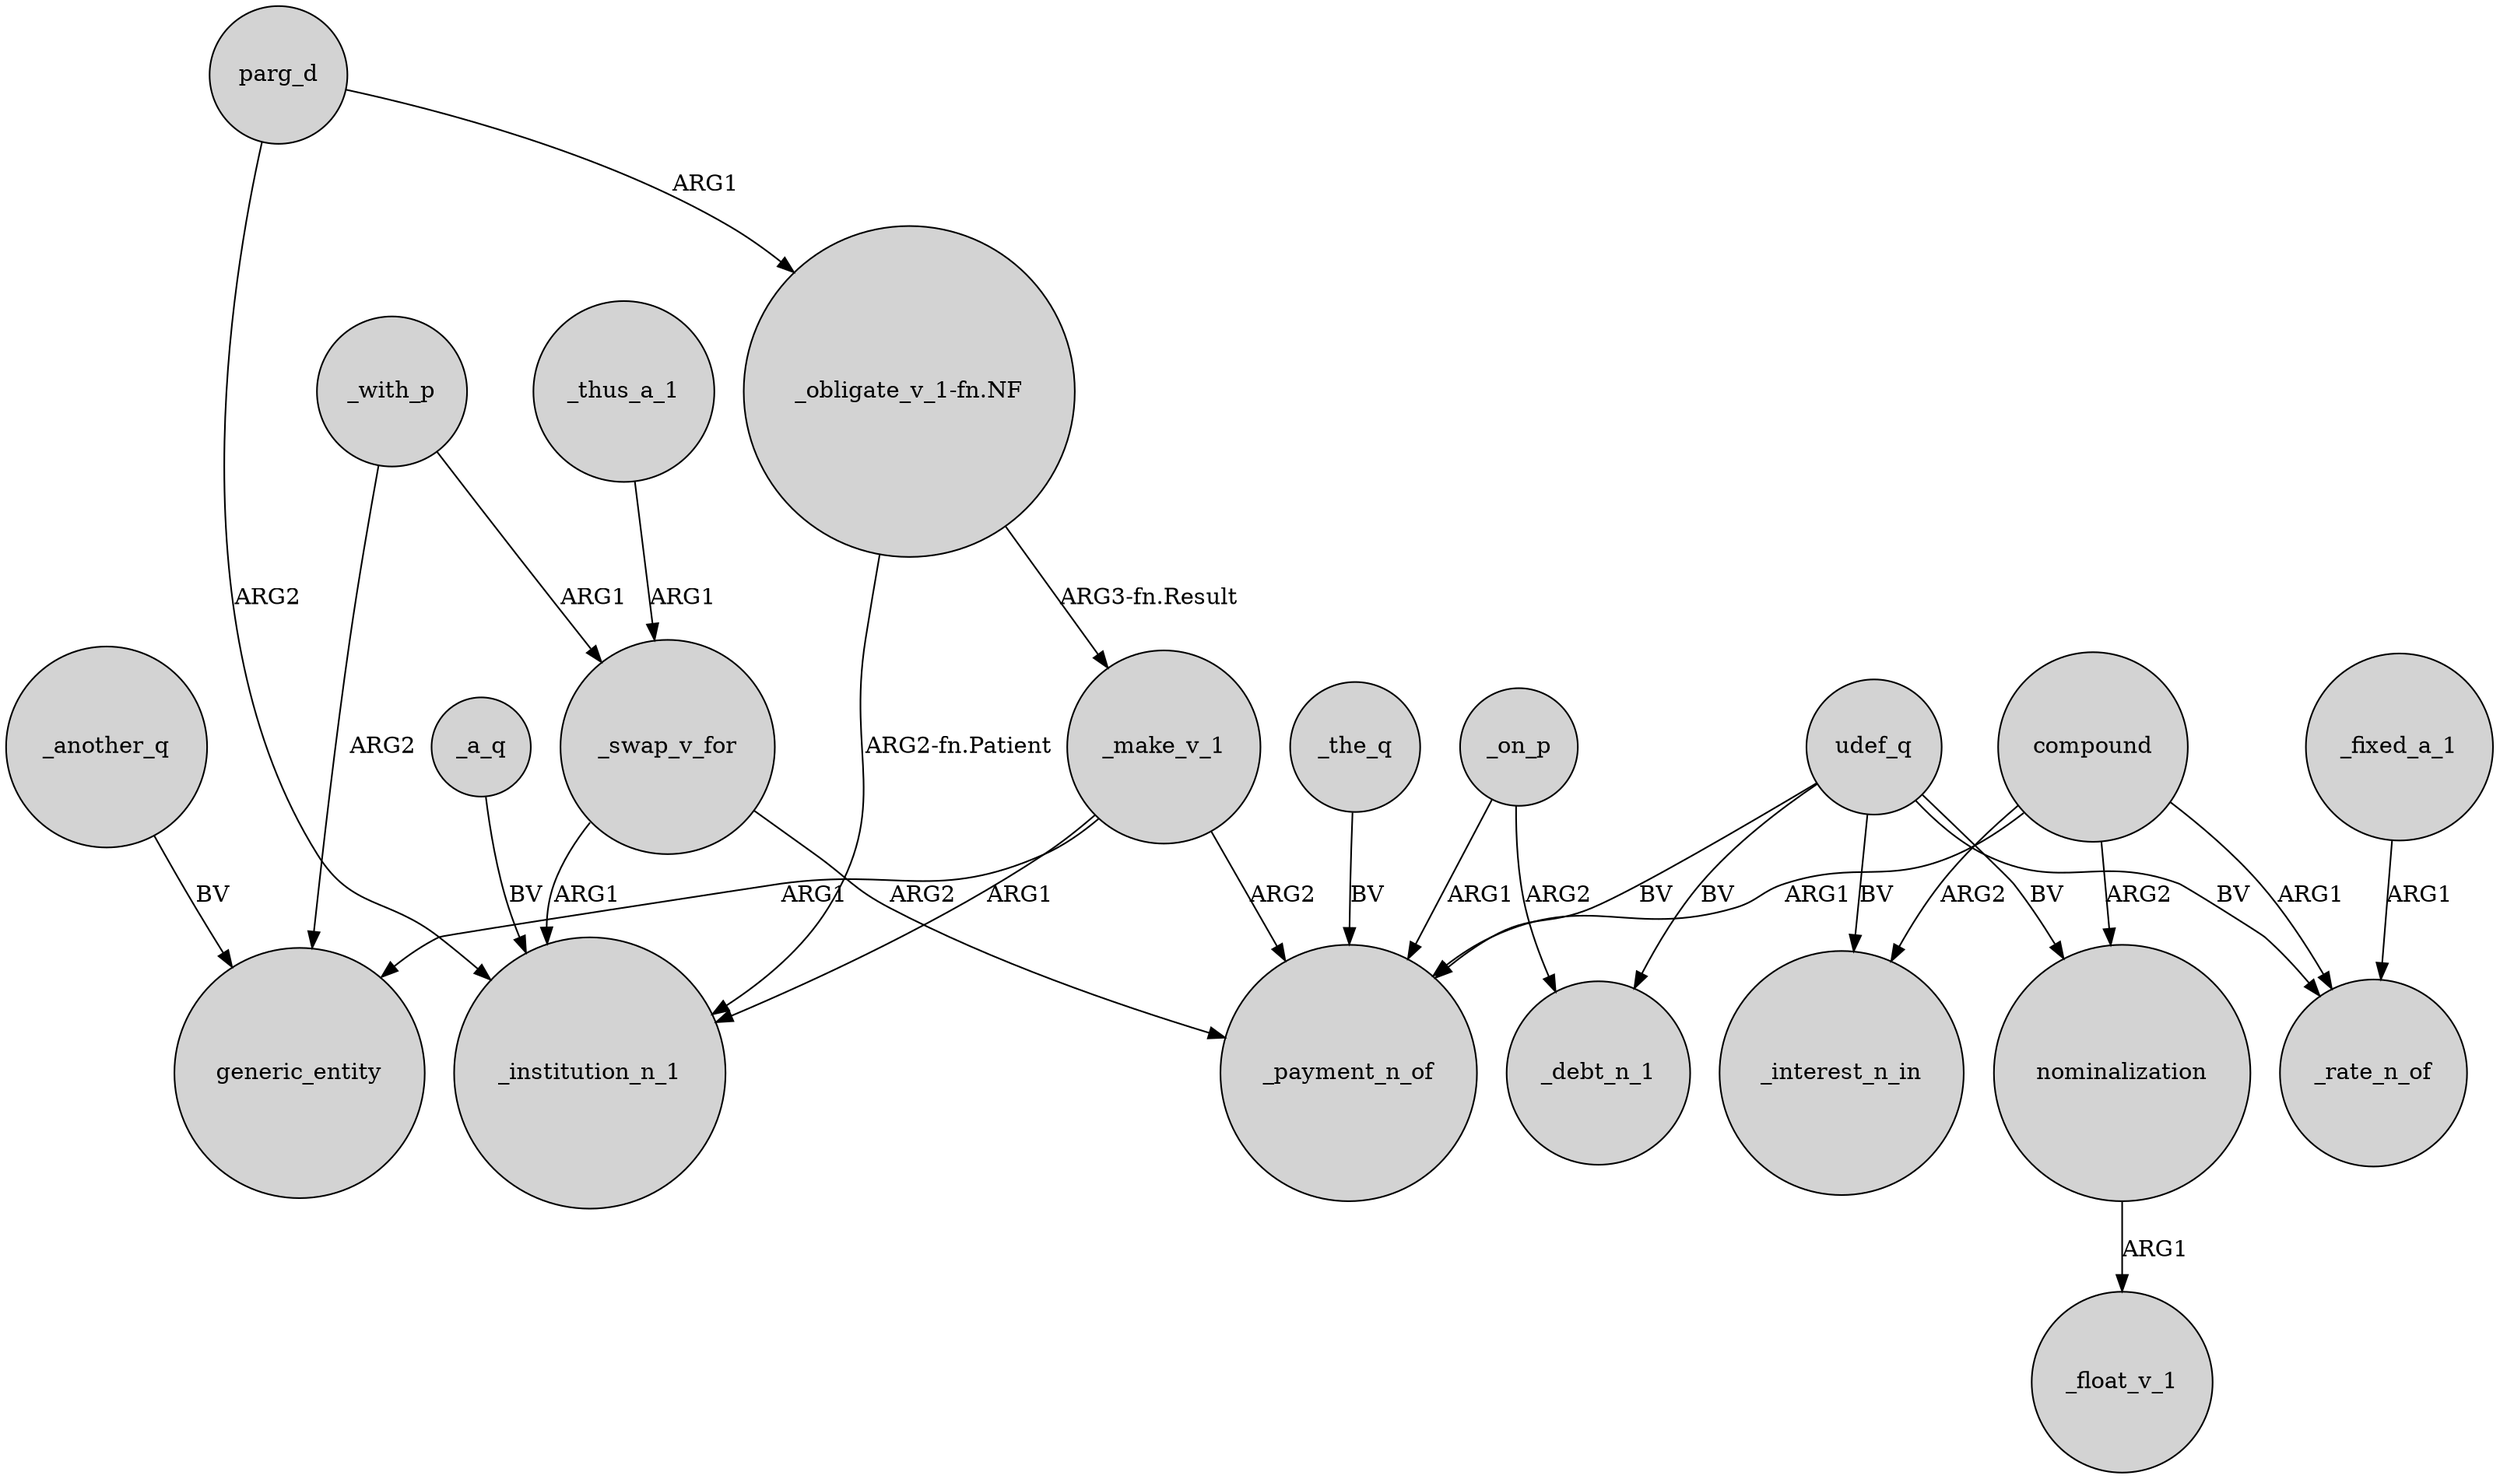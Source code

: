 digraph {
	node [shape=circle style=filled]
	"_obligate_v_1-fn.NF" -> _make_v_1 [label="ARG3-fn.Result"]
	_swap_v_for -> _payment_n_of [label=ARG2]
	_with_p -> _swap_v_for [label=ARG1]
	udef_q -> _debt_n_1 [label=BV]
	_thus_a_1 -> _swap_v_for [label=ARG1]
	_with_p -> generic_entity [label=ARG2]
	_the_q -> _payment_n_of [label=BV]
	_fixed_a_1 -> _rate_n_of [label=ARG1]
	compound -> _rate_n_of [label=ARG1]
	udef_q -> _rate_n_of [label=BV]
	compound -> nominalization [label=ARG2]
	udef_q -> _interest_n_in [label=BV]
	_make_v_1 -> _payment_n_of [label=ARG2]
	compound -> _interest_n_in [label=ARG2]
	_a_q -> _institution_n_1 [label=BV]
	udef_q -> _payment_n_of [label=BV]
	_another_q -> generic_entity [label=BV]
	_on_p -> _debt_n_1 [label=ARG2]
	parg_d -> "_obligate_v_1-fn.NF" [label=ARG1]
	_make_v_1 -> generic_entity [label=ARG1]
	compound -> _payment_n_of [label=ARG1]
	_make_v_1 -> _institution_n_1 [label=ARG1]
	udef_q -> nominalization [label=BV]
	"_obligate_v_1-fn.NF" -> _institution_n_1 [label="ARG2-fn.Patient"]
	parg_d -> _institution_n_1 [label=ARG2]
	nominalization -> _float_v_1 [label=ARG1]
	_on_p -> _payment_n_of [label=ARG1]
	_swap_v_for -> _institution_n_1 [label=ARG1]
}
